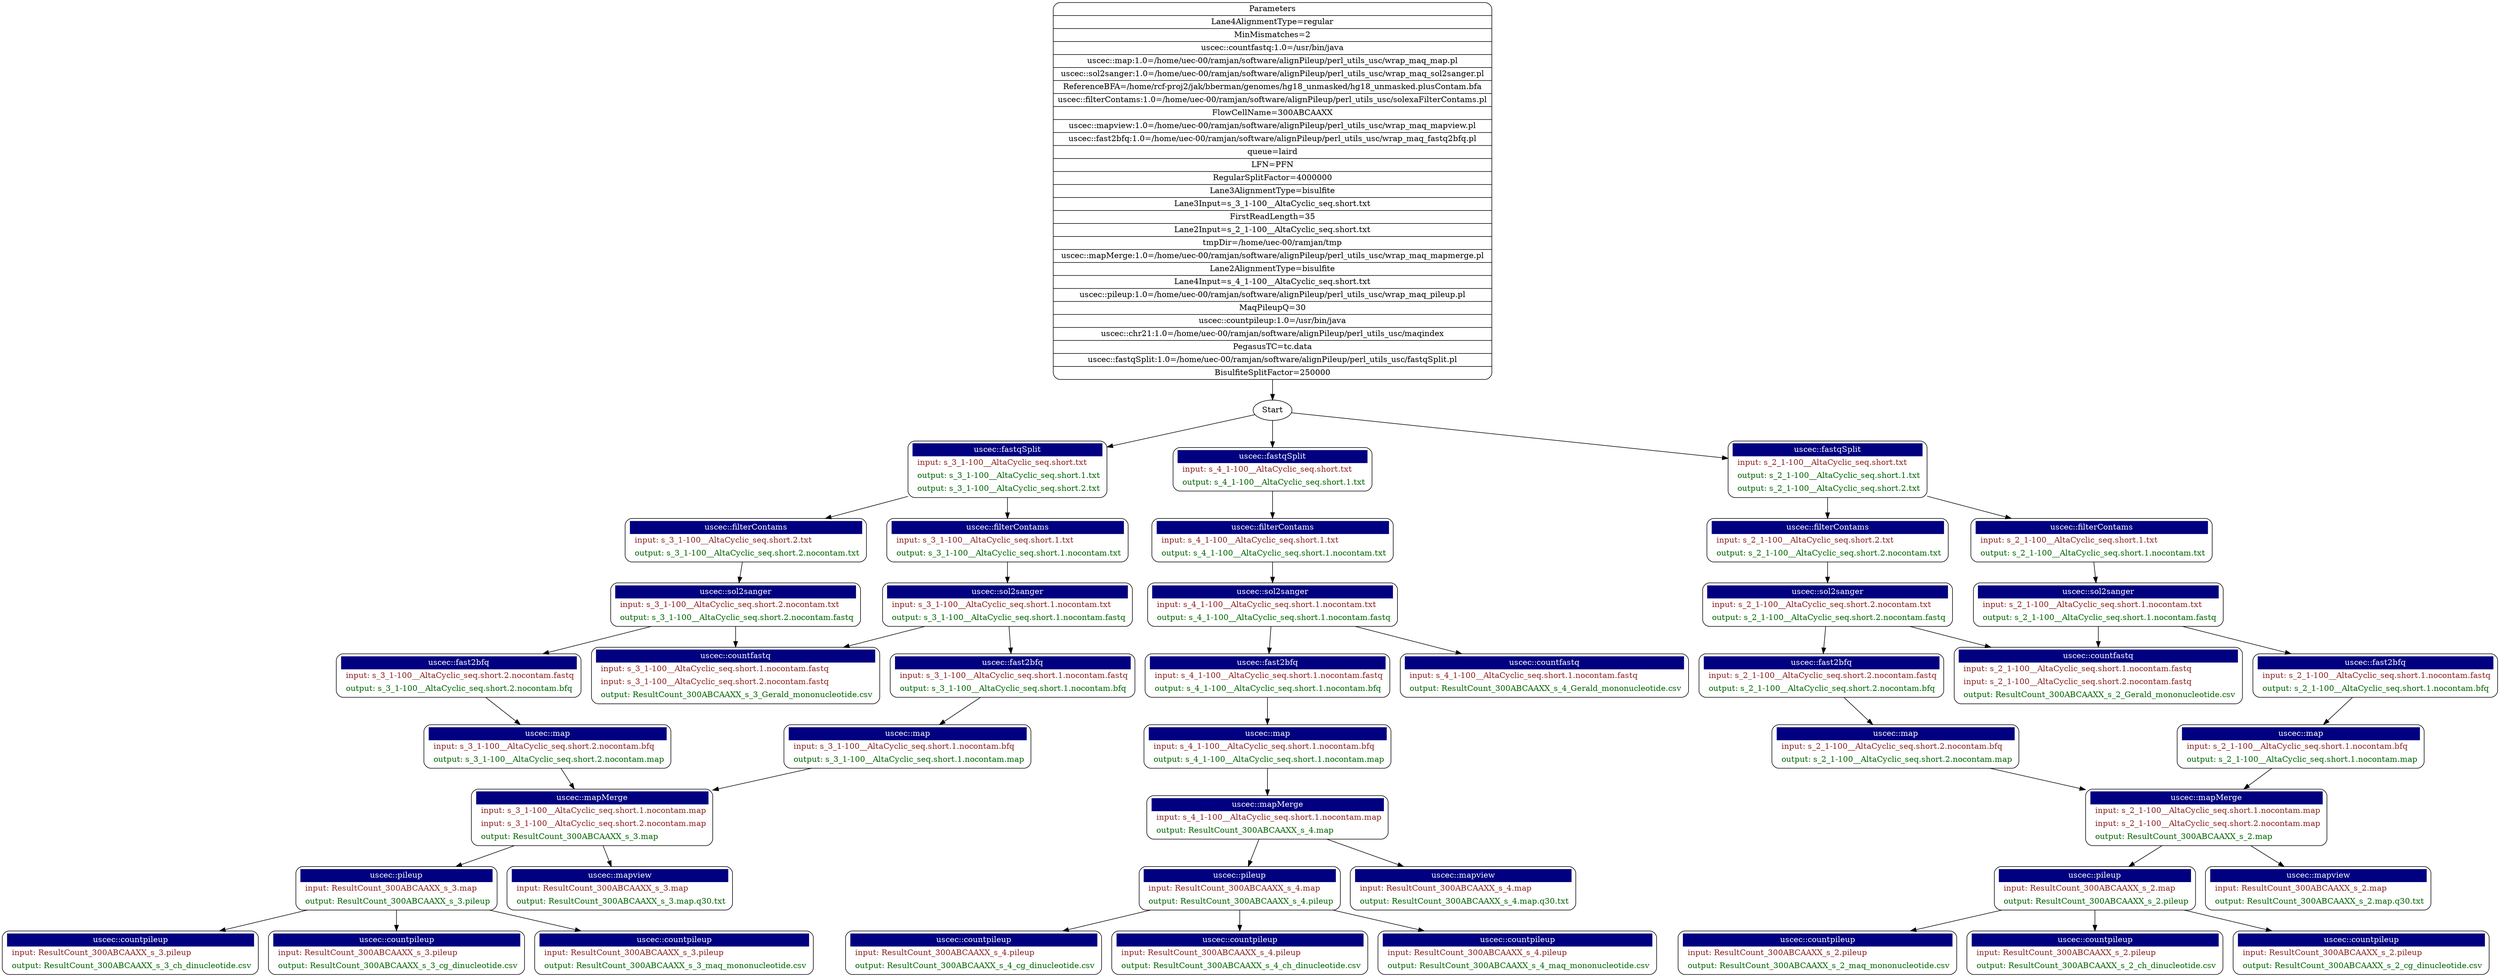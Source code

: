 digraph g {
"Parameters" [
shape = "Mrecord"
 label = "{ Parameters  | Lane4AlignmentType=regular | MinMismatches=2 | uscec::countfastq:1.0=/usr/bin/java | uscec::map:1.0=/home/uec-00/ramjan/software/alignPileup/perl_utils_usc/wrap_maq_map.pl | uscec::sol2sanger:1.0=/home/uec-00/ramjan/software/alignPileup/perl_utils_usc/wrap_maq_sol2sanger.pl | ReferenceBFA=/home/rcf-proj2/jak/bberman/genomes/hg18_unmasked/hg18_unmasked.plusContam.bfa | uscec::filterContams:1.0=/home/uec-00/ramjan/software/alignPileup/perl_utils_usc/solexaFilterContams.pl | FlowCellName=300ABCAAXX | uscec::mapview:1.0=/home/uec-00/ramjan/software/alignPileup/perl_utils_usc/wrap_maq_mapview.pl | uscec::fast2bfq:1.0=/home/uec-00/ramjan/software/alignPileup/perl_utils_usc/wrap_maq_fastq2bfq.pl | queue=laird | LFN=PFN | RegularSplitFactor=4000000 | Lane3AlignmentType=bisulfite | Lane3Input=s_3_1-100__AltaCyclic_seq.short.txt | FirstReadLength=35 | Lane2Input=s_2_1-100__AltaCyclic_seq.short.txt | tmpDir=/home/uec-00/ramjan/tmp | uscec::mapMerge:1.0=/home/uec-00/ramjan/software/alignPileup/perl_utils_usc/wrap_maq_mapmerge.pl | Lane2AlignmentType=bisulfite | Lane4Input=s_4_1-100__AltaCyclic_seq.short.txt | uscec::pileup:1.0=/home/uec-00/ramjan/software/alignPileup/perl_utils_usc/wrap_maq_pileup.pl | MaqPileupQ=30 | uscec::countpileup:1.0=/usr/bin/java | uscec::chr21:1.0=/home/uec-00/ramjan/software/alignPileup/perl_utils_usc/maqindex | PegasusTC=tc.data | uscec::fastqSplit:1.0=/home/uec-00/ramjan/software/alignPileup/perl_utils_usc/fastqSplit.pl | BisulfiteSplitFactor=250000}" ];
"filterContams_s_2_1-100__AltaCyclic_seq.short.2.txt" [
shape = "Mrecord"
label =<<table border="0" cellborder="0" cellspacing="0" cellpadding="4"><tr><td bgcolor="navy"><font color="white">uscec::filterContams</font></td></tr><tr><td align="left"><font color="brown4"> input: s_2_1-100__AltaCyclic_seq.short.2.txt</font></td></tr><tr><td align="left"><font color="darkgreen"> output: s_2_1-100__AltaCyclic_seq.short.2.nocontam.txt</font></td></tr></table>> ];
"map_s_2_1-100__AltaCyclic_seq.short.2.nocontam.bfq" [
shape = "Mrecord"
label =<<table border="0" cellborder="0" cellspacing="0" cellpadding="4"><tr><td bgcolor="navy"><font color="white">uscec::map</font></td></tr><tr><td align="left"><font color="brown4"> input: s_2_1-100__AltaCyclic_seq.short.2.nocontam.bfq</font></td></tr><tr><td align="left"><font color="darkgreen"> output: s_2_1-100__AltaCyclic_seq.short.2.nocontam.map</font></td></tr></table>> ];
"fast2bfq_s_3_1-100__AltaCyclic_seq.short.1.nocontam.fastq" [
shape = "Mrecord"
label =<<table border="0" cellborder="0" cellspacing="0" cellpadding="4"><tr><td bgcolor="navy"><font color="white">uscec::fast2bfq</font></td></tr><tr><td align="left"><font color="brown4"> input: s_3_1-100__AltaCyclic_seq.short.1.nocontam.fastq</font></td></tr><tr><td align="left"><font color="darkgreen"> output: s_3_1-100__AltaCyclic_seq.short.1.nocontam.bfq</font></td></tr></table>> ];
"fast2bfq_s_2_1-100__AltaCyclic_seq.short.2.nocontam.fastq" [
shape = "Mrecord"
label =<<table border="0" cellborder="0" cellspacing="0" cellpadding="4"><tr><td bgcolor="navy"><font color="white">uscec::fast2bfq</font></td></tr><tr><td align="left"><font color="brown4"> input: s_2_1-100__AltaCyclic_seq.short.2.nocontam.fastq</font></td></tr><tr><td align="left"><font color="darkgreen"> output: s_2_1-100__AltaCyclic_seq.short.2.nocontam.bfq</font></td></tr></table>> ];
"fast2bfq_s_4_1-100__AltaCyclic_seq.short.1.nocontam.fastq" [
shape = "Mrecord"
label =<<table border="0" cellborder="0" cellspacing="0" cellpadding="4"><tr><td bgcolor="navy"><font color="white">uscec::fast2bfq</font></td></tr><tr><td align="left"><font color="brown4"> input: s_4_1-100__AltaCyclic_seq.short.1.nocontam.fastq</font></td></tr><tr><td align="left"><font color="darkgreen"> output: s_4_1-100__AltaCyclic_seq.short.1.nocontam.bfq</font></td></tr></table>> ];
"pileup_ResultCount_300ABCAAXX_s_2.map" [
shape = "Mrecord"
label =<<table border="0" cellborder="0" cellspacing="0" cellpadding="4"><tr><td bgcolor="navy"><font color="white">uscec::pileup</font></td></tr><tr><td align="left"><font color="brown4"> input: ResultCount_300ABCAAXX_s_2.map</font></td></tr><tr><td align="left"><font color="darkgreen"> output: ResultCount_300ABCAAXX_s_2.pileup</font></td></tr></table>> ];
"pileup_ResultCount_300ABCAAXX_s_3.map" [
shape = "Mrecord"
label =<<table border="0" cellborder="0" cellspacing="0" cellpadding="4"><tr><td bgcolor="navy"><font color="white">uscec::pileup</font></td></tr><tr><td align="left"><font color="brown4"> input: ResultCount_300ABCAAXX_s_3.map</font></td></tr><tr><td align="left"><font color="darkgreen"> output: ResultCount_300ABCAAXX_s_3.pileup</font></td></tr></table>> ];
"fast2bfq_s_2_1-100__AltaCyclic_seq.short.1.nocontam.fastq" [
shape = "Mrecord"
label =<<table border="0" cellborder="0" cellspacing="0" cellpadding="4"><tr><td bgcolor="navy"><font color="white">uscec::fast2bfq</font></td></tr><tr><td align="left"><font color="brown4"> input: s_2_1-100__AltaCyclic_seq.short.1.nocontam.fastq</font></td></tr><tr><td align="left"><font color="darkgreen"> output: s_2_1-100__AltaCyclic_seq.short.1.nocontam.bfq</font></td></tr></table>> ];
"countfastq_300ABCAAXX2" [
shape = "Mrecord"
label =<<table border="0" cellborder="0" cellspacing="0" cellpadding="4"><tr><td bgcolor="navy"><font color="white">uscec::countfastq</font></td></tr><tr><td align="left"><font color="brown4"> input: s_2_1-100__AltaCyclic_seq.short.1.nocontam.fastq</font></td></tr><tr><td align="left"><font color="brown4"> input: s_2_1-100__AltaCyclic_seq.short.2.nocontam.fastq</font></td></tr><tr><td align="left"><font color="darkgreen"> output: ResultCount_300ABCAAXX_s_2_Gerald_mononucleotide.csv</font></td></tr></table>> ];
"sol2sanger_s_4_1-100__AltaCyclic_seq.short.1.nocontam.txt" [
shape = "Mrecord"
label =<<table border="0" cellborder="0" cellspacing="0" cellpadding="4"><tr><td bgcolor="navy"><font color="white">uscec::sol2sanger</font></td></tr><tr><td align="left"><font color="brown4"> input: s_4_1-100__AltaCyclic_seq.short.1.nocontam.txt</font></td></tr><tr><td align="left"><font color="darkgreen"> output: s_4_1-100__AltaCyclic_seq.short.1.nocontam.fastq</font></td></tr></table>> ];
"fastqSpit_s_3_1-100__AltaCyclic_seq.short.txt" [
shape = "Mrecord"
label =<<table border="0" cellborder="0" cellspacing="0" cellpadding="4"><tr><td bgcolor="navy"><font color="white">uscec::fastqSplit</font></td></tr><tr><td align="left"><font color="brown4"> input: s_3_1-100__AltaCyclic_seq.short.txt</font></td></tr><tr><td align="left"><font color="darkgreen"> output: s_3_1-100__AltaCyclic_seq.short.1.txt</font></td></tr><tr><td align="left"><font color="darkgreen"> output: s_3_1-100__AltaCyclic_seq.short.2.txt</font></td></tr></table>> ];
"map_s_3_1-100__AltaCyclic_seq.short.1.nocontam.bfq" [
shape = "Mrecord"
label =<<table border="0" cellborder="0" cellspacing="0" cellpadding="4"><tr><td bgcolor="navy"><font color="white">uscec::map</font></td></tr><tr><td align="left"><font color="brown4"> input: s_3_1-100__AltaCyclic_seq.short.1.nocontam.bfq</font></td></tr><tr><td align="left"><font color="darkgreen"> output: s_3_1-100__AltaCyclic_seq.short.1.nocontam.map</font></td></tr></table>> ];
"filterContams_s_3_1-100__AltaCyclic_seq.short.2.txt" [
shape = "Mrecord"
label =<<table border="0" cellborder="0" cellspacing="0" cellpadding="4"><tr><td bgcolor="navy"><font color="white">uscec::filterContams</font></td></tr><tr><td align="left"><font color="brown4"> input: s_3_1-100__AltaCyclic_seq.short.2.txt</font></td></tr><tr><td align="left"><font color="darkgreen"> output: s_3_1-100__AltaCyclic_seq.short.2.nocontam.txt</font></td></tr></table>> ];
"filterContams_s_4_1-100__AltaCyclic_seq.short.1.txt" [
shape = "Mrecord"
label =<<table border="0" cellborder="0" cellspacing="0" cellpadding="4"><tr><td bgcolor="navy"><font color="white">uscec::filterContams</font></td></tr><tr><td align="left"><font color="brown4"> input: s_4_1-100__AltaCyclic_seq.short.1.txt</font></td></tr><tr><td align="left"><font color="darkgreen"> output: s_4_1-100__AltaCyclic_seq.short.1.nocontam.txt</font></td></tr></table>> ];
"sol2sanger_s_2_1-100__AltaCyclic_seq.short.1.nocontam.txt" [
shape = "Mrecord"
label =<<table border="0" cellborder="0" cellspacing="0" cellpadding="4"><tr><td bgcolor="navy"><font color="white">uscec::sol2sanger</font></td></tr><tr><td align="left"><font color="brown4"> input: s_2_1-100__AltaCyclic_seq.short.1.nocontam.txt</font></td></tr><tr><td align="left"><font color="darkgreen"> output: s_2_1-100__AltaCyclic_seq.short.1.nocontam.fastq</font></td></tr></table>> ];
"fastqSpit_s_4_1-100__AltaCyclic_seq.short.txt" [
shape = "Mrecord"
label =<<table border="0" cellborder="0" cellspacing="0" cellpadding="4"><tr><td bgcolor="navy"><font color="white">uscec::fastqSplit</font></td></tr><tr><td align="left"><font color="brown4"> input: s_4_1-100__AltaCyclic_seq.short.txt</font></td></tr><tr><td align="left"><font color="darkgreen"> output: s_4_1-100__AltaCyclic_seq.short.1.txt</font></td></tr></table>> ];
"mapMerge_300ABCAAXX2" [
shape = "Mrecord"
label =<<table border="0" cellborder="0" cellspacing="0" cellpadding="4"><tr><td bgcolor="navy"><font color="white">uscec::mapMerge</font></td></tr><tr><td align="left"><font color="brown4"> input: s_2_1-100__AltaCyclic_seq.short.1.nocontam.map</font></td></tr><tr><td align="left"><font color="brown4"> input: s_2_1-100__AltaCyclic_seq.short.2.nocontam.map</font></td></tr><tr><td align="left"><font color="darkgreen"> output: ResultCount_300ABCAAXX_s_2.map</font></td></tr></table>> ];
"filterContams_s_2_1-100__AltaCyclic_seq.short.1.txt" [
shape = "Mrecord"
label =<<table border="0" cellborder="0" cellspacing="0" cellpadding="4"><tr><td bgcolor="navy"><font color="white">uscec::filterContams</font></td></tr><tr><td align="left"><font color="brown4"> input: s_2_1-100__AltaCyclic_seq.short.1.txt</font></td></tr><tr><td align="left"><font color="darkgreen"> output: s_2_1-100__AltaCyclic_seq.short.1.nocontam.txt</font></td></tr></table>> ];
"mapview_ResultCount_300ABCAAXX_s_2.map" [
shape = "Mrecord"
label =<<table border="0" cellborder="0" cellspacing="0" cellpadding="4"><tr><td bgcolor="navy"><font color="white">uscec::mapview</font></td></tr><tr><td align="left"><font color="brown4"> input: ResultCount_300ABCAAXX_s_2.map</font></td></tr><tr><td align="left"><font color="darkgreen"> output: ResultCount_300ABCAAXX_s_2.map.q30.txt</font></td></tr></table>> ];
"countpileup_ResultCount_300ABCAAXX_s_3.pileup-chonly" [
shape = "Mrecord"
label =<<table border="0" cellborder="0" cellspacing="0" cellpadding="4"><tr><td bgcolor="navy"><font color="white">uscec::countpileup</font></td></tr><tr><td align="left"><font color="brown4"> input: ResultCount_300ABCAAXX_s_3.pileup</font></td></tr><tr><td align="left"><font color="darkgreen"> output: ResultCount_300ABCAAXX_s_3_ch_dinucleotide.csv</font></td></tr></table>> ];
"sol2sanger_s_3_1-100__AltaCyclic_seq.short.2.nocontam.txt" [
shape = "Mrecord"
label =<<table border="0" cellborder="0" cellspacing="0" cellpadding="4"><tr><td bgcolor="navy"><font color="white">uscec::sol2sanger</font></td></tr><tr><td align="left"><font color="brown4"> input: s_3_1-100__AltaCyclic_seq.short.2.nocontam.txt</font></td></tr><tr><td align="left"><font color="darkgreen"> output: s_3_1-100__AltaCyclic_seq.short.2.nocontam.fastq</font></td></tr></table>> ];
"sol2sanger_s_2_1-100__AltaCyclic_seq.short.2.nocontam.txt" [
shape = "Mrecord"
label =<<table border="0" cellborder="0" cellspacing="0" cellpadding="4"><tr><td bgcolor="navy"><font color="white">uscec::sol2sanger</font></td></tr><tr><td align="left"><font color="brown4"> input: s_2_1-100__AltaCyclic_seq.short.2.nocontam.txt</font></td></tr><tr><td align="left"><font color="darkgreen"> output: s_2_1-100__AltaCyclic_seq.short.2.nocontam.fastq</font></td></tr></table>> ];
"map_s_2_1-100__AltaCyclic_seq.short.1.nocontam.bfq" [
shape = "Mrecord"
label =<<table border="0" cellborder="0" cellspacing="0" cellpadding="4"><tr><td bgcolor="navy"><font color="white">uscec::map</font></td></tr><tr><td align="left"><font color="brown4"> input: s_2_1-100__AltaCyclic_seq.short.1.nocontam.bfq</font></td></tr><tr><td align="left"><font color="darkgreen"> output: s_2_1-100__AltaCyclic_seq.short.1.nocontam.map</font></td></tr></table>> ];
"mapMerge_300ABCAAXX3" [
shape = "Mrecord"
label =<<table border="0" cellborder="0" cellspacing="0" cellpadding="4"><tr><td bgcolor="navy"><font color="white">uscec::mapMerge</font></td></tr><tr><td align="left"><font color="brown4"> input: s_3_1-100__AltaCyclic_seq.short.1.nocontam.map</font></td></tr><tr><td align="left"><font color="brown4"> input: s_3_1-100__AltaCyclic_seq.short.2.nocontam.map</font></td></tr><tr><td align="left"><font color="darkgreen"> output: ResultCount_300ABCAAXX_s_3.map</font></td></tr></table>> ];
"mapMerge_300ABCAAXX4" [
shape = "Mrecord"
label =<<table border="0" cellborder="0" cellspacing="0" cellpadding="4"><tr><td bgcolor="navy"><font color="white">uscec::mapMerge</font></td></tr><tr><td align="left"><font color="brown4"> input: s_4_1-100__AltaCyclic_seq.short.1.nocontam.map</font></td></tr><tr><td align="left"><font color="darkgreen"> output: ResultCount_300ABCAAXX_s_4.map</font></td></tr></table>> ];
"countpileup_ResultCount_300ABCAAXX_s_4.pileup-cgonly" [
shape = "Mrecord"
label =<<table border="0" cellborder="0" cellspacing="0" cellpadding="4"><tr><td bgcolor="navy"><font color="white">uscec::countpileup</font></td></tr><tr><td align="left"><font color="brown4"> input: ResultCount_300ABCAAXX_s_4.pileup</font></td></tr><tr><td align="left"><font color="darkgreen"> output: ResultCount_300ABCAAXX_s_4_cg_dinucleotide.csv</font></td></tr></table>> ];
"countpileup_ResultCount_300ABCAAXX_s_2.pileup" [
shape = "Mrecord"
label =<<table border="0" cellborder="0" cellspacing="0" cellpadding="4"><tr><td bgcolor="navy"><font color="white">uscec::countpileup</font></td></tr><tr><td align="left"><font color="brown4"> input: ResultCount_300ABCAAXX_s_2.pileup</font></td></tr><tr><td align="left"><font color="darkgreen"> output: ResultCount_300ABCAAXX_s_2_maq_mononucleotide.csv</font></td></tr></table>> ];
"countpileup_ResultCount_300ABCAAXX_s_3.pileup-cgonly" [
shape = "Mrecord"
label =<<table border="0" cellborder="0" cellspacing="0" cellpadding="4"><tr><td bgcolor="navy"><font color="white">uscec::countpileup</font></td></tr><tr><td align="left"><font color="brown4"> input: ResultCount_300ABCAAXX_s_3.pileup</font></td></tr><tr><td align="left"><font color="darkgreen"> output: ResultCount_300ABCAAXX_s_3_cg_dinucleotide.csv</font></td></tr></table>> ];
"pileup_ResultCount_300ABCAAXX_s_4.map" [
shape = "Mrecord"
label =<<table border="0" cellborder="0" cellspacing="0" cellpadding="4"><tr><td bgcolor="navy"><font color="white">uscec::pileup</font></td></tr><tr><td align="left"><font color="brown4"> input: ResultCount_300ABCAAXX_s_4.map</font></td></tr><tr><td align="left"><font color="darkgreen"> output: ResultCount_300ABCAAXX_s_4.pileup</font></td></tr></table>> ];
"map_s_4_1-100__AltaCyclic_seq.short.1.nocontam.bfq" [
shape = "Mrecord"
label =<<table border="0" cellborder="0" cellspacing="0" cellpadding="4"><tr><td bgcolor="navy"><font color="white">uscec::map</font></td></tr><tr><td align="left"><font color="brown4"> input: s_4_1-100__AltaCyclic_seq.short.1.nocontam.bfq</font></td></tr><tr><td align="left"><font color="darkgreen"> output: s_4_1-100__AltaCyclic_seq.short.1.nocontam.map</font></td></tr></table>> ];
"map_s_3_1-100__AltaCyclic_seq.short.2.nocontam.bfq" [
shape = "Mrecord"
label =<<table border="0" cellborder="0" cellspacing="0" cellpadding="4"><tr><td bgcolor="navy"><font color="white">uscec::map</font></td></tr><tr><td align="left"><font color="brown4"> input: s_3_1-100__AltaCyclic_seq.short.2.nocontam.bfq</font></td></tr><tr><td align="left"><font color="darkgreen"> output: s_3_1-100__AltaCyclic_seq.short.2.nocontam.map</font></td></tr></table>> ];
"fastqSpit_s_2_1-100__AltaCyclic_seq.short.txt" [
shape = "Mrecord"
label =<<table border="0" cellborder="0" cellspacing="0" cellpadding="4"><tr><td bgcolor="navy"><font color="white">uscec::fastqSplit</font></td></tr><tr><td align="left"><font color="brown4"> input: s_2_1-100__AltaCyclic_seq.short.txt</font></td></tr><tr><td align="left"><font color="darkgreen"> output: s_2_1-100__AltaCyclic_seq.short.1.txt</font></td></tr><tr><td align="left"><font color="darkgreen"> output: s_2_1-100__AltaCyclic_seq.short.2.txt</font></td></tr></table>> ];
"mapview_ResultCount_300ABCAAXX_s_3.map" [
shape = "Mrecord"
label =<<table border="0" cellborder="0" cellspacing="0" cellpadding="4"><tr><td bgcolor="navy"><font color="white">uscec::mapview</font></td></tr><tr><td align="left"><font color="brown4"> input: ResultCount_300ABCAAXX_s_3.map</font></td></tr><tr><td align="left"><font color="darkgreen"> output: ResultCount_300ABCAAXX_s_3.map.q30.txt</font></td></tr></table>> ];
"countpileup_ResultCount_300ABCAAXX_s_2.pileup-chonly" [
shape = "Mrecord"
label =<<table border="0" cellborder="0" cellspacing="0" cellpadding="4"><tr><td bgcolor="navy"><font color="white">uscec::countpileup</font></td></tr><tr><td align="left"><font color="brown4"> input: ResultCount_300ABCAAXX_s_2.pileup</font></td></tr><tr><td align="left"><font color="darkgreen"> output: ResultCount_300ABCAAXX_s_2_ch_dinucleotide.csv</font></td></tr></table>> ];
"countpileup_ResultCount_300ABCAAXX_s_2.pileup-cgonly" [
shape = "Mrecord"
label =<<table border="0" cellborder="0" cellspacing="0" cellpadding="4"><tr><td bgcolor="navy"><font color="white">uscec::countpileup</font></td></tr><tr><td align="left"><font color="brown4"> input: ResultCount_300ABCAAXX_s_2.pileup</font></td></tr><tr><td align="left"><font color="darkgreen"> output: ResultCount_300ABCAAXX_s_2_cg_dinucleotide.csv</font></td></tr></table>> ];
"countfastq_300ABCAAXX3" [
shape = "Mrecord"
label =<<table border="0" cellborder="0" cellspacing="0" cellpadding="4"><tr><td bgcolor="navy"><font color="white">uscec::countfastq</font></td></tr><tr><td align="left"><font color="brown4"> input: s_3_1-100__AltaCyclic_seq.short.1.nocontam.fastq</font></td></tr><tr><td align="left"><font color="brown4"> input: s_3_1-100__AltaCyclic_seq.short.2.nocontam.fastq</font></td></tr><tr><td align="left"><font color="darkgreen"> output: ResultCount_300ABCAAXX_s_3_Gerald_mononucleotide.csv</font></td></tr></table>> ];
"sol2sanger_s_3_1-100__AltaCyclic_seq.short.1.nocontam.txt" [
shape = "Mrecord"
label =<<table border="0" cellborder="0" cellspacing="0" cellpadding="4"><tr><td bgcolor="navy"><font color="white">uscec::sol2sanger</font></td></tr><tr><td align="left"><font color="brown4"> input: s_3_1-100__AltaCyclic_seq.short.1.nocontam.txt</font></td></tr><tr><td align="left"><font color="darkgreen"> output: s_3_1-100__AltaCyclic_seq.short.1.nocontam.fastq</font></td></tr></table>> ];
"mapview_ResultCount_300ABCAAXX_s_4.map" [
shape = "Mrecord"
label =<<table border="0" cellborder="0" cellspacing="0" cellpadding="4"><tr><td bgcolor="navy"><font color="white">uscec::mapview</font></td></tr><tr><td align="left"><font color="brown4"> input: ResultCount_300ABCAAXX_s_4.map</font></td></tr><tr><td align="left"><font color="darkgreen"> output: ResultCount_300ABCAAXX_s_4.map.q30.txt</font></td></tr></table>> ];
"countpileup_ResultCount_300ABCAAXX_s_4.pileup-chonly" [
shape = "Mrecord"
label =<<table border="0" cellborder="0" cellspacing="0" cellpadding="4"><tr><td bgcolor="navy"><font color="white">uscec::countpileup</font></td></tr><tr><td align="left"><font color="brown4"> input: ResultCount_300ABCAAXX_s_4.pileup</font></td></tr><tr><td align="left"><font color="darkgreen"> output: ResultCount_300ABCAAXX_s_4_ch_dinucleotide.csv</font></td></tr></table>> ];
"countpileup_ResultCount_300ABCAAXX_s_3.pileup" [
shape = "Mrecord"
label =<<table border="0" cellborder="0" cellspacing="0" cellpadding="4"><tr><td bgcolor="navy"><font color="white">uscec::countpileup</font></td></tr><tr><td align="left"><font color="brown4"> input: ResultCount_300ABCAAXX_s_3.pileup</font></td></tr><tr><td align="left"><font color="darkgreen"> output: ResultCount_300ABCAAXX_s_3_maq_mononucleotide.csv</font></td></tr></table>> ];
"fast2bfq_s_3_1-100__AltaCyclic_seq.short.2.nocontam.fastq" [
shape = "Mrecord"
label =<<table border="0" cellborder="0" cellspacing="0" cellpadding="4"><tr><td bgcolor="navy"><font color="white">uscec::fast2bfq</font></td></tr><tr><td align="left"><font color="brown4"> input: s_3_1-100__AltaCyclic_seq.short.2.nocontam.fastq</font></td></tr><tr><td align="left"><font color="darkgreen"> output: s_3_1-100__AltaCyclic_seq.short.2.nocontam.bfq</font></td></tr></table>> ];
"countfastq_300ABCAAXX4" [
shape = "Mrecord"
label =<<table border="0" cellborder="0" cellspacing="0" cellpadding="4"><tr><td bgcolor="navy"><font color="white">uscec::countfastq</font></td></tr><tr><td align="left"><font color="brown4"> input: s_4_1-100__AltaCyclic_seq.short.1.nocontam.fastq</font></td></tr><tr><td align="left"><font color="darkgreen"> output: ResultCount_300ABCAAXX_s_4_Gerald_mononucleotide.csv</font></td></tr></table>> ];
"countpileup_ResultCount_300ABCAAXX_s_4.pileup" [
shape = "Mrecord"
label =<<table border="0" cellborder="0" cellspacing="0" cellpadding="4"><tr><td bgcolor="navy"><font color="white">uscec::countpileup</font></td></tr><tr><td align="left"><font color="brown4"> input: ResultCount_300ABCAAXX_s_4.pileup</font></td></tr><tr><td align="left"><font color="darkgreen"> output: ResultCount_300ABCAAXX_s_4_maq_mononucleotide.csv</font></td></tr></table>> ];
"filterContams_s_3_1-100__AltaCyclic_seq.short.1.txt" [
shape = "Mrecord"
label =<<table border="0" cellborder="0" cellspacing="0" cellpadding="4"><tr><td bgcolor="navy"><font color="white">uscec::filterContams</font></td></tr><tr><td align="left"><font color="brown4"> input: s_3_1-100__AltaCyclic_seq.short.1.txt</font></td></tr><tr><td align="left"><font color="darkgreen"> output: s_3_1-100__AltaCyclic_seq.short.1.nocontam.txt</font></td></tr></table>> ];
"filterContams_s_2_1-100__AltaCyclic_seq.short.2.txt" -> "sol2sanger_s_2_1-100__AltaCyclic_seq.short.2.nocontam.txt"
"map_s_2_1-100__AltaCyclic_seq.short.2.nocontam.bfq" -> "mapMerge_300ABCAAXX2"
"fast2bfq_s_3_1-100__AltaCyclic_seq.short.1.nocontam.fastq" -> "map_s_3_1-100__AltaCyclic_seq.short.1.nocontam.bfq"
"fast2bfq_s_2_1-100__AltaCyclic_seq.short.2.nocontam.fastq" -> "map_s_2_1-100__AltaCyclic_seq.short.2.nocontam.bfq"
"fast2bfq_s_4_1-100__AltaCyclic_seq.short.1.nocontam.fastq" -> "map_s_4_1-100__AltaCyclic_seq.short.1.nocontam.bfq"
"pileup_ResultCount_300ABCAAXX_s_2.map" -> "countpileup_ResultCount_300ABCAAXX_s_2.pileup"
"pileup_ResultCount_300ABCAAXX_s_2.map" -> "countpileup_ResultCount_300ABCAAXX_s_2.pileup-cgonly"
"pileup_ResultCount_300ABCAAXX_s_2.map" -> "countpileup_ResultCount_300ABCAAXX_s_2.pileup-chonly"
"pileup_ResultCount_300ABCAAXX_s_3.map" -> "countpileup_ResultCount_300ABCAAXX_s_3.pileup"
"pileup_ResultCount_300ABCAAXX_s_3.map" -> "countpileup_ResultCount_300ABCAAXX_s_3.pileup-cgonly"
"pileup_ResultCount_300ABCAAXX_s_3.map" -> "countpileup_ResultCount_300ABCAAXX_s_3.pileup-chonly"
"fast2bfq_s_2_1-100__AltaCyclic_seq.short.1.nocontam.fastq" -> "map_s_2_1-100__AltaCyclic_seq.short.1.nocontam.bfq"
"sol2sanger_s_4_1-100__AltaCyclic_seq.short.1.nocontam.txt" -> "countfastq_300ABCAAXX4"
"sol2sanger_s_4_1-100__AltaCyclic_seq.short.1.nocontam.txt" -> "fast2bfq_s_4_1-100__AltaCyclic_seq.short.1.nocontam.fastq"
"fastqSpit_s_3_1-100__AltaCyclic_seq.short.txt" -> "filterContams_s_3_1-100__AltaCyclic_seq.short.1.txt"
"fastqSpit_s_3_1-100__AltaCyclic_seq.short.txt" -> "filterContams_s_3_1-100__AltaCyclic_seq.short.2.txt"
"map_s_3_1-100__AltaCyclic_seq.short.1.nocontam.bfq" -> "mapMerge_300ABCAAXX3"
"filterContams_s_3_1-100__AltaCyclic_seq.short.2.txt" -> "sol2sanger_s_3_1-100__AltaCyclic_seq.short.2.nocontam.txt"
"filterContams_s_4_1-100__AltaCyclic_seq.short.1.txt" -> "sol2sanger_s_4_1-100__AltaCyclic_seq.short.1.nocontam.txt"
"sol2sanger_s_2_1-100__AltaCyclic_seq.short.1.nocontam.txt" -> "countfastq_300ABCAAXX2"
"sol2sanger_s_2_1-100__AltaCyclic_seq.short.1.nocontam.txt" -> "fast2bfq_s_2_1-100__AltaCyclic_seq.short.1.nocontam.fastq"
"fastqSpit_s_4_1-100__AltaCyclic_seq.short.txt" -> "filterContams_s_4_1-100__AltaCyclic_seq.short.1.txt"
"mapMerge_300ABCAAXX2" -> "mapview_ResultCount_300ABCAAXX_s_2.map"
"mapMerge_300ABCAAXX2" -> "pileup_ResultCount_300ABCAAXX_s_2.map"
"filterContams_s_2_1-100__AltaCyclic_seq.short.1.txt" -> "sol2sanger_s_2_1-100__AltaCyclic_seq.short.1.nocontam.txt"
"sol2sanger_s_3_1-100__AltaCyclic_seq.short.2.nocontam.txt" -> "countfastq_300ABCAAXX3"
"sol2sanger_s_3_1-100__AltaCyclic_seq.short.2.nocontam.txt" -> "fast2bfq_s_3_1-100__AltaCyclic_seq.short.2.nocontam.fastq"
"sol2sanger_s_2_1-100__AltaCyclic_seq.short.2.nocontam.txt" -> "countfastq_300ABCAAXX2"
"sol2sanger_s_2_1-100__AltaCyclic_seq.short.2.nocontam.txt" -> "fast2bfq_s_2_1-100__AltaCyclic_seq.short.2.nocontam.fastq"
"map_s_2_1-100__AltaCyclic_seq.short.1.nocontam.bfq" -> "mapMerge_300ABCAAXX2"
"mapMerge_300ABCAAXX3" -> "mapview_ResultCount_300ABCAAXX_s_3.map"
"mapMerge_300ABCAAXX3" -> "pileup_ResultCount_300ABCAAXX_s_3.map"
"mapMerge_300ABCAAXX4" -> "mapview_ResultCount_300ABCAAXX_s_4.map"
"mapMerge_300ABCAAXX4" -> "pileup_ResultCount_300ABCAAXX_s_4.map"
"pileup_ResultCount_300ABCAAXX_s_4.map" -> "countpileup_ResultCount_300ABCAAXX_s_4.pileup"
"pileup_ResultCount_300ABCAAXX_s_4.map" -> "countpileup_ResultCount_300ABCAAXX_s_4.pileup-cgonly"
"pileup_ResultCount_300ABCAAXX_s_4.map" -> "countpileup_ResultCount_300ABCAAXX_s_4.pileup-chonly"
"map_s_4_1-100__AltaCyclic_seq.short.1.nocontam.bfq" -> "mapMerge_300ABCAAXX4"
"map_s_3_1-100__AltaCyclic_seq.short.2.nocontam.bfq" -> "mapMerge_300ABCAAXX3"
"fastqSpit_s_2_1-100__AltaCyclic_seq.short.txt" -> "filterContams_s_2_1-100__AltaCyclic_seq.short.1.txt"
"fastqSpit_s_2_1-100__AltaCyclic_seq.short.txt" -> "filterContams_s_2_1-100__AltaCyclic_seq.short.2.txt"
"sol2sanger_s_3_1-100__AltaCyclic_seq.short.1.nocontam.txt" -> "countfastq_300ABCAAXX3"
"sol2sanger_s_3_1-100__AltaCyclic_seq.short.1.nocontam.txt" -> "fast2bfq_s_3_1-100__AltaCyclic_seq.short.1.nocontam.fastq"
"fast2bfq_s_3_1-100__AltaCyclic_seq.short.2.nocontam.fastq" -> "map_s_3_1-100__AltaCyclic_seq.short.2.nocontam.bfq"
"filterContams_s_3_1-100__AltaCyclic_seq.short.1.txt" -> "sol2sanger_s_3_1-100__AltaCyclic_seq.short.1.nocontam.txt"
Start -> "fastqSpit_s_3_1-100__AltaCyclic_seq.short.txt"
Start -> "fastqSpit_s_4_1-100__AltaCyclic_seq.short.txt"
Start -> "fastqSpit_s_2_1-100__AltaCyclic_seq.short.txt"
Parameters -> Start
}
